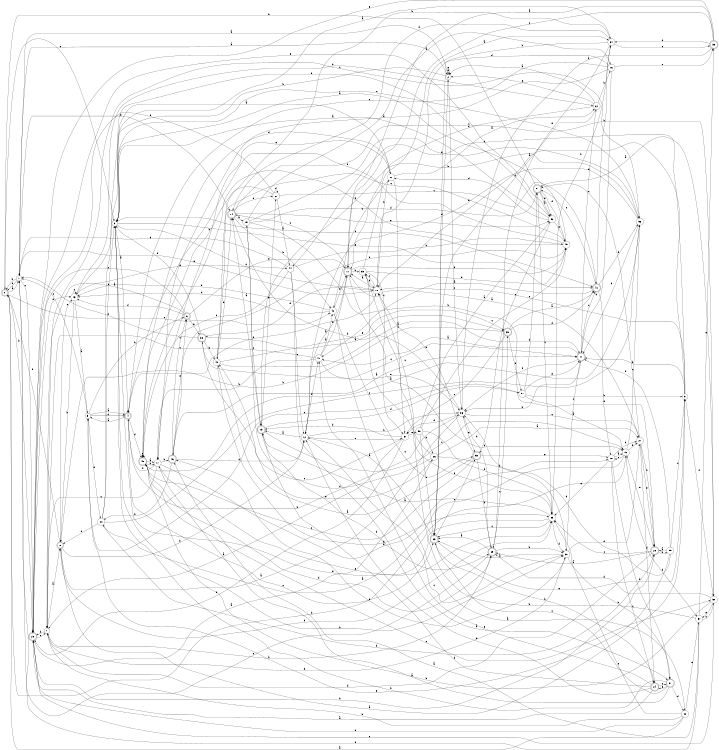 digraph n49_6 {
__start0 [label="" shape="none"];

rankdir=LR;
size="8,5";

s0 [style="rounded,filled", color="black", fillcolor="white" shape="doublecircle", label="0"];
s1 [style="filled", color="black", fillcolor="white" shape="circle", label="1"];
s2 [style="filled", color="black", fillcolor="white" shape="circle", label="2"];
s3 [style="filled", color="black", fillcolor="white" shape="circle", label="3"];
s4 [style="rounded,filled", color="black", fillcolor="white" shape="doublecircle", label="4"];
s5 [style="filled", color="black", fillcolor="white" shape="circle", label="5"];
s6 [style="rounded,filled", color="black", fillcolor="white" shape="doublecircle", label="6"];
s7 [style="filled", color="black", fillcolor="white" shape="circle", label="7"];
s8 [style="rounded,filled", color="black", fillcolor="white" shape="doublecircle", label="8"];
s9 [style="filled", color="black", fillcolor="white" shape="circle", label="9"];
s10 [style="filled", color="black", fillcolor="white" shape="circle", label="10"];
s11 [style="rounded,filled", color="black", fillcolor="white" shape="doublecircle", label="11"];
s12 [style="filled", color="black", fillcolor="white" shape="circle", label="12"];
s13 [style="rounded,filled", color="black", fillcolor="white" shape="doublecircle", label="13"];
s14 [style="rounded,filled", color="black", fillcolor="white" shape="doublecircle", label="14"];
s15 [style="filled", color="black", fillcolor="white" shape="circle", label="15"];
s16 [style="filled", color="black", fillcolor="white" shape="circle", label="16"];
s17 [style="filled", color="black", fillcolor="white" shape="circle", label="17"];
s18 [style="filled", color="black", fillcolor="white" shape="circle", label="18"];
s19 [style="filled", color="black", fillcolor="white" shape="circle", label="19"];
s20 [style="filled", color="black", fillcolor="white" shape="circle", label="20"];
s21 [style="filled", color="black", fillcolor="white" shape="circle", label="21"];
s22 [style="filled", color="black", fillcolor="white" shape="circle", label="22"];
s23 [style="rounded,filled", color="black", fillcolor="white" shape="doublecircle", label="23"];
s24 [style="rounded,filled", color="black", fillcolor="white" shape="doublecircle", label="24"];
s25 [style="rounded,filled", color="black", fillcolor="white" shape="doublecircle", label="25"];
s26 [style="filled", color="black", fillcolor="white" shape="circle", label="26"];
s27 [style="filled", color="black", fillcolor="white" shape="circle", label="27"];
s28 [style="rounded,filled", color="black", fillcolor="white" shape="doublecircle", label="28"];
s29 [style="rounded,filled", color="black", fillcolor="white" shape="doublecircle", label="29"];
s30 [style="filled", color="black", fillcolor="white" shape="circle", label="30"];
s31 [style="rounded,filled", color="black", fillcolor="white" shape="doublecircle", label="31"];
s32 [style="filled", color="black", fillcolor="white" shape="circle", label="32"];
s33 [style="filled", color="black", fillcolor="white" shape="circle", label="33"];
s34 [style="filled", color="black", fillcolor="white" shape="circle", label="34"];
s35 [style="rounded,filled", color="black", fillcolor="white" shape="doublecircle", label="35"];
s36 [style="filled", color="black", fillcolor="white" shape="circle", label="36"];
s37 [style="filled", color="black", fillcolor="white" shape="circle", label="37"];
s38 [style="rounded,filled", color="black", fillcolor="white" shape="doublecircle", label="38"];
s39 [style="rounded,filled", color="black", fillcolor="white" shape="doublecircle", label="39"];
s40 [style="rounded,filled", color="black", fillcolor="white" shape="doublecircle", label="40"];
s41 [style="filled", color="black", fillcolor="white" shape="circle", label="41"];
s42 [style="filled", color="black", fillcolor="white" shape="circle", label="42"];
s43 [style="filled", color="black", fillcolor="white" shape="circle", label="43"];
s44 [style="filled", color="black", fillcolor="white" shape="circle", label="44"];
s45 [style="filled", color="black", fillcolor="white" shape="circle", label="45"];
s46 [style="rounded,filled", color="black", fillcolor="white" shape="doublecircle", label="46"];
s47 [style="rounded,filled", color="black", fillcolor="white" shape="doublecircle", label="47"];
s48 [style="filled", color="black", fillcolor="white" shape="circle", label="48"];
s49 [style="rounded,filled", color="black", fillcolor="white" shape="doublecircle", label="49"];
s50 [style="filled", color="black", fillcolor="white" shape="circle", label="50"];
s51 [style="rounded,filled", color="black", fillcolor="white" shape="doublecircle", label="51"];
s52 [style="filled", color="black", fillcolor="white" shape="circle", label="52"];
s53 [style="rounded,filled", color="black", fillcolor="white" shape="doublecircle", label="53"];
s54 [style="filled", color="black", fillcolor="white" shape="circle", label="54"];
s55 [style="filled", color="black", fillcolor="white" shape="circle", label="55"];
s56 [style="filled", color="black", fillcolor="white" shape="circle", label="56"];
s57 [style="filled", color="black", fillcolor="white" shape="circle", label="57"];
s58 [style="filled", color="black", fillcolor="white" shape="circle", label="58"];
s59 [style="filled", color="black", fillcolor="white" shape="circle", label="59"];
s60 [style="filled", color="black", fillcolor="white" shape="circle", label="60"];
s0 -> s1 [label="a"];
s0 -> s25 [label="b"];
s0 -> s3 [label="c"];
s0 -> s19 [label="d"];
s0 -> s42 [label="e"];
s1 -> s2 [label="a"];
s1 -> s0 [label="b"];
s1 -> s25 [label="c"];
s1 -> s0 [label="d"];
s1 -> s14 [label="e"];
s2 -> s1 [label="a"];
s2 -> s3 [label="b"];
s2 -> s36 [label="c"];
s2 -> s2 [label="d"];
s2 -> s2 [label="e"];
s3 -> s4 [label="a"];
s3 -> s30 [label="b"];
s3 -> s40 [label="c"];
s3 -> s10 [label="d"];
s3 -> s40 [label="e"];
s4 -> s5 [label="a"];
s4 -> s36 [label="b"];
s4 -> s23 [label="c"];
s4 -> s49 [label="d"];
s4 -> s10 [label="e"];
s5 -> s4 [label="a"];
s5 -> s6 [label="b"];
s5 -> s1 [label="c"];
s5 -> s4 [label="d"];
s5 -> s20 [label="e"];
s6 -> s7 [label="a"];
s6 -> s38 [label="b"];
s6 -> s25 [label="c"];
s6 -> s43 [label="d"];
s6 -> s11 [label="e"];
s7 -> s8 [label="a"];
s7 -> s29 [label="b"];
s7 -> s56 [label="c"];
s7 -> s25 [label="d"];
s7 -> s30 [label="e"];
s8 -> s9 [label="a"];
s8 -> s12 [label="b"];
s8 -> s43 [label="c"];
s8 -> s33 [label="d"];
s8 -> s0 [label="e"];
s9 -> s10 [label="a"];
s9 -> s47 [label="b"];
s9 -> s44 [label="c"];
s9 -> s50 [label="d"];
s9 -> s10 [label="e"];
s10 -> s11 [label="a"];
s10 -> s21 [label="b"];
s10 -> s55 [label="c"];
s10 -> s38 [label="d"];
s10 -> s1 [label="e"];
s11 -> s12 [label="a"];
s11 -> s55 [label="b"];
s11 -> s14 [label="c"];
s11 -> s19 [label="d"];
s11 -> s45 [label="e"];
s12 -> s13 [label="a"];
s12 -> s36 [label="b"];
s12 -> s30 [label="c"];
s12 -> s41 [label="d"];
s12 -> s37 [label="e"];
s13 -> s14 [label="a"];
s13 -> s29 [label="b"];
s13 -> s19 [label="c"];
s13 -> s57 [label="d"];
s13 -> s60 [label="e"];
s14 -> s15 [label="a"];
s14 -> s42 [label="b"];
s14 -> s50 [label="c"];
s14 -> s60 [label="d"];
s14 -> s52 [label="e"];
s15 -> s16 [label="a"];
s15 -> s28 [label="b"];
s15 -> s13 [label="c"];
s15 -> s51 [label="d"];
s15 -> s56 [label="e"];
s16 -> s17 [label="a"];
s16 -> s47 [label="b"];
s16 -> s4 [label="c"];
s16 -> s10 [label="d"];
s16 -> s35 [label="e"];
s17 -> s18 [label="a"];
s17 -> s46 [label="b"];
s17 -> s7 [label="c"];
s17 -> s4 [label="d"];
s17 -> s33 [label="e"];
s18 -> s19 [label="a"];
s18 -> s27 [label="b"];
s18 -> s24 [label="c"];
s18 -> s31 [label="d"];
s18 -> s33 [label="e"];
s19 -> s20 [label="a"];
s19 -> s27 [label="b"];
s19 -> s56 [label="c"];
s19 -> s54 [label="d"];
s19 -> s18 [label="e"];
s20 -> s21 [label="a"];
s20 -> s28 [label="b"];
s20 -> s56 [label="c"];
s20 -> s8 [label="d"];
s20 -> s3 [label="e"];
s21 -> s22 [label="a"];
s21 -> s42 [label="b"];
s21 -> s37 [label="c"];
s21 -> s49 [label="d"];
s21 -> s17 [label="e"];
s22 -> s2 [label="a"];
s22 -> s16 [label="b"];
s22 -> s11 [label="c"];
s22 -> s23 [label="d"];
s22 -> s2 [label="e"];
s23 -> s12 [label="a"];
s23 -> s24 [label="b"];
s23 -> s53 [label="c"];
s23 -> s2 [label="d"];
s23 -> s9 [label="e"];
s24 -> s25 [label="a"];
s24 -> s13 [label="b"];
s24 -> s31 [label="c"];
s24 -> s12 [label="d"];
s24 -> s41 [label="e"];
s25 -> s26 [label="a"];
s25 -> s28 [label="b"];
s25 -> s7 [label="c"];
s25 -> s43 [label="d"];
s25 -> s52 [label="e"];
s26 -> s27 [label="a"];
s26 -> s30 [label="b"];
s26 -> s10 [label="c"];
s26 -> s15 [label="d"];
s26 -> s48 [label="e"];
s27 -> s11 [label="a"];
s27 -> s28 [label="b"];
s27 -> s51 [label="c"];
s27 -> s24 [label="d"];
s27 -> s28 [label="e"];
s28 -> s29 [label="a"];
s28 -> s59 [label="b"];
s28 -> s33 [label="c"];
s28 -> s7 [label="d"];
s28 -> s19 [label="e"];
s29 -> s23 [label="a"];
s29 -> s30 [label="b"];
s29 -> s39 [label="c"];
s29 -> s36 [label="d"];
s29 -> s1 [label="e"];
s30 -> s23 [label="a"];
s30 -> s31 [label="b"];
s30 -> s47 [label="c"];
s30 -> s27 [label="d"];
s30 -> s46 [label="e"];
s31 -> s17 [label="a"];
s31 -> s3 [label="b"];
s31 -> s23 [label="c"];
s31 -> s32 [label="d"];
s31 -> s24 [label="e"];
s32 -> s0 [label="a"];
s32 -> s7 [label="b"];
s32 -> s33 [label="c"];
s32 -> s25 [label="d"];
s32 -> s54 [label="e"];
s33 -> s13 [label="a"];
s33 -> s34 [label="b"];
s33 -> s23 [label="c"];
s33 -> s30 [label="d"];
s33 -> s3 [label="e"];
s34 -> s3 [label="a"];
s34 -> s23 [label="b"];
s34 -> s35 [label="c"];
s34 -> s14 [label="d"];
s34 -> s29 [label="e"];
s35 -> s11 [label="a"];
s35 -> s36 [label="b"];
s35 -> s11 [label="c"];
s35 -> s34 [label="d"];
s35 -> s25 [label="e"];
s36 -> s8 [label="a"];
s36 -> s14 [label="b"];
s36 -> s27 [label="c"];
s36 -> s37 [label="d"];
s36 -> s53 [label="e"];
s37 -> s7 [label="a"];
s37 -> s25 [label="b"];
s37 -> s38 [label="c"];
s37 -> s13 [label="d"];
s37 -> s58 [label="e"];
s38 -> s39 [label="a"];
s38 -> s48 [label="b"];
s38 -> s47 [label="c"];
s38 -> s1 [label="d"];
s38 -> s3 [label="e"];
s39 -> s40 [label="a"];
s39 -> s8 [label="b"];
s39 -> s37 [label="c"];
s39 -> s40 [label="d"];
s39 -> s57 [label="e"];
s40 -> s41 [label="a"];
s40 -> s34 [label="b"];
s40 -> s51 [label="c"];
s40 -> s56 [label="d"];
s40 -> s18 [label="e"];
s41 -> s42 [label="a"];
s41 -> s17 [label="b"];
s41 -> s7 [label="c"];
s41 -> s11 [label="d"];
s41 -> s36 [label="e"];
s42 -> s32 [label="a"];
s42 -> s43 [label="b"];
s42 -> s53 [label="c"];
s42 -> s43 [label="d"];
s42 -> s11 [label="e"];
s43 -> s5 [label="a"];
s43 -> s8 [label="b"];
s43 -> s43 [label="c"];
s43 -> s22 [label="d"];
s43 -> s44 [label="e"];
s44 -> s31 [label="a"];
s44 -> s45 [label="b"];
s44 -> s49 [label="c"];
s44 -> s1 [label="d"];
s44 -> s12 [label="e"];
s45 -> s3 [label="a"];
s45 -> s46 [label="b"];
s45 -> s48 [label="c"];
s45 -> s49 [label="d"];
s45 -> s4 [label="e"];
s46 -> s47 [label="a"];
s46 -> s20 [label="b"];
s46 -> s6 [label="c"];
s46 -> s12 [label="d"];
s46 -> s6 [label="e"];
s47 -> s41 [label="a"];
s47 -> s36 [label="b"];
s47 -> s40 [label="c"];
s47 -> s36 [label="d"];
s47 -> s22 [label="e"];
s48 -> s47 [label="a"];
s48 -> s34 [label="b"];
s48 -> s33 [label="c"];
s48 -> s14 [label="d"];
s48 -> s39 [label="e"];
s49 -> s17 [label="a"];
s49 -> s17 [label="b"];
s49 -> s50 [label="c"];
s49 -> s29 [label="d"];
s49 -> s49 [label="e"];
s50 -> s51 [label="a"];
s50 -> s49 [label="b"];
s50 -> s25 [label="c"];
s50 -> s29 [label="d"];
s50 -> s54 [label="e"];
s51 -> s52 [label="a"];
s51 -> s0 [label="b"];
s51 -> s33 [label="c"];
s51 -> s45 [label="d"];
s51 -> s52 [label="e"];
s52 -> s3 [label="a"];
s52 -> s43 [label="b"];
s52 -> s53 [label="c"];
s52 -> s21 [label="d"];
s52 -> s45 [label="e"];
s53 -> s48 [label="a"];
s53 -> s10 [label="b"];
s53 -> s49 [label="c"];
s53 -> s29 [label="d"];
s53 -> s18 [label="e"];
s54 -> s46 [label="a"];
s54 -> s55 [label="b"];
s54 -> s50 [label="c"];
s54 -> s1 [label="d"];
s54 -> s35 [label="e"];
s55 -> s34 [label="a"];
s55 -> s10 [label="b"];
s55 -> s37 [label="c"];
s55 -> s45 [label="d"];
s55 -> s33 [label="e"];
s56 -> s49 [label="a"];
s56 -> s13 [label="b"];
s56 -> s3 [label="c"];
s56 -> s47 [label="d"];
s56 -> s12 [label="e"];
s57 -> s19 [label="a"];
s57 -> s9 [label="b"];
s57 -> s5 [label="c"];
s57 -> s51 [label="d"];
s57 -> s47 [label="e"];
s58 -> s52 [label="a"];
s58 -> s26 [label="b"];
s58 -> s45 [label="c"];
s58 -> s33 [label="d"];
s58 -> s23 [label="e"];
s59 -> s28 [label="a"];
s59 -> s47 [label="b"];
s59 -> s9 [label="c"];
s59 -> s36 [label="d"];
s59 -> s5 [label="e"];
s60 -> s44 [label="a"];
s60 -> s49 [label="b"];
s60 -> s40 [label="c"];
s60 -> s60 [label="d"];
s60 -> s25 [label="e"];

}